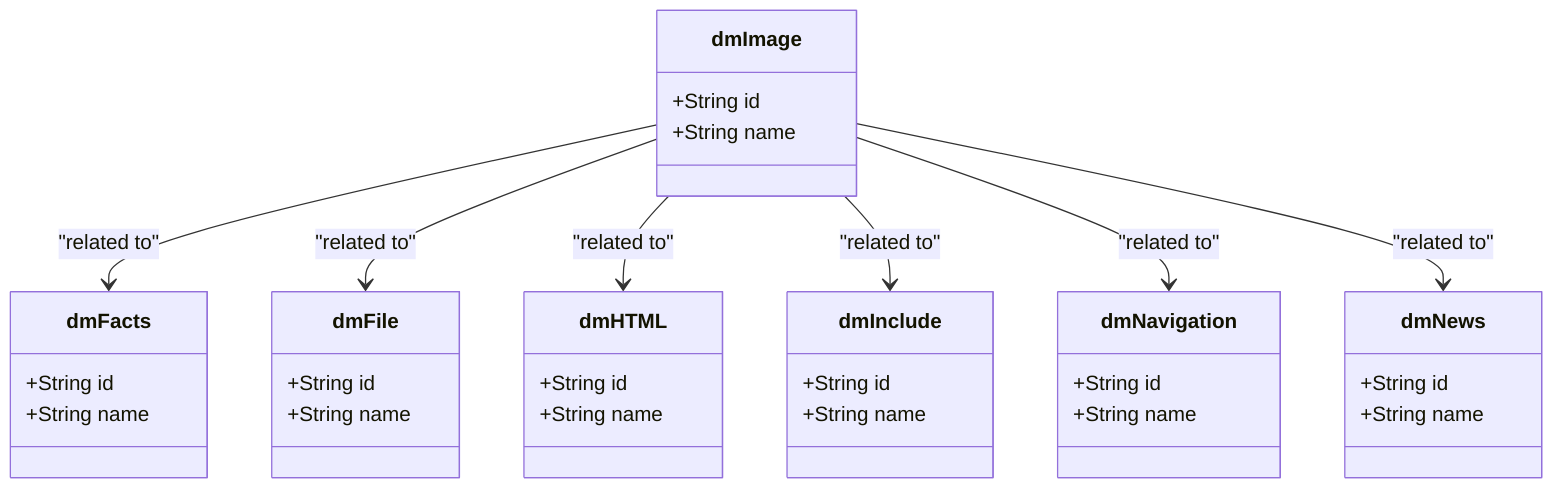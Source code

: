 classDiagram
    class dmImage {
        +String id
        +String name
    }
    class dmFacts {
        +String id
        +String name
    }
    class dmFile {
        +String id
        +String name
    }
    class dmHTML {
        +String id
        +String name
    }
    class dmInclude {
        +String id
        +String name
    }
    class dmNavigation {
        +String id
        +String name
    }
    class dmNews {
        +String id
        +String name
    }

    %% Relationships
    dmImage --> dmFacts : "related to"
    dmImage --> dmFile : "related to"
    dmImage --> dmHTML : "related to"
    dmImage --> dmInclude : "related to"
    dmImage --> dmNavigation : "related to"
    dmImage --> dmNews : "related to"